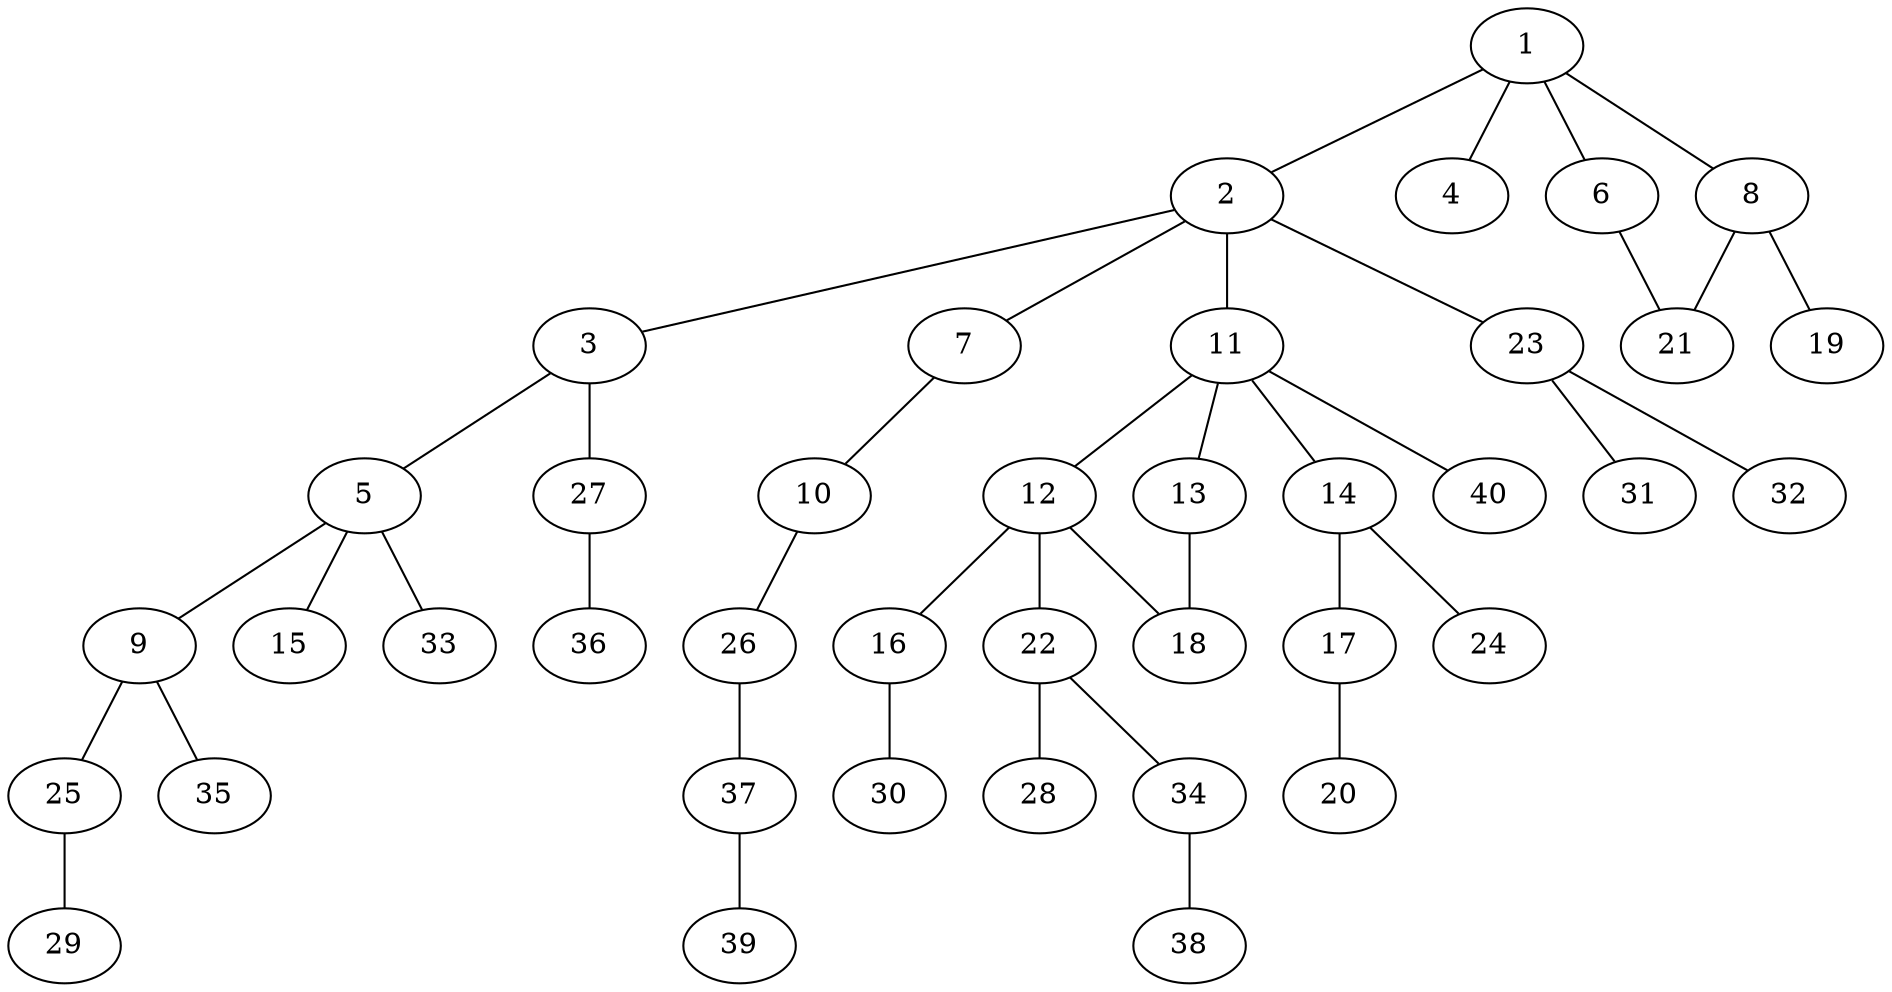 graph graphname {1--2
1--4
1--6
1--8
2--3
2--7
2--11
2--23
3--5
3--27
5--9
5--15
5--33
6--21
7--10
8--19
8--21
9--25
9--35
10--26
11--12
11--13
11--14
11--40
12--16
12--18
12--22
13--18
14--17
14--24
16--30
17--20
22--28
22--34
23--31
23--32
25--29
26--37
27--36
34--38
37--39
}